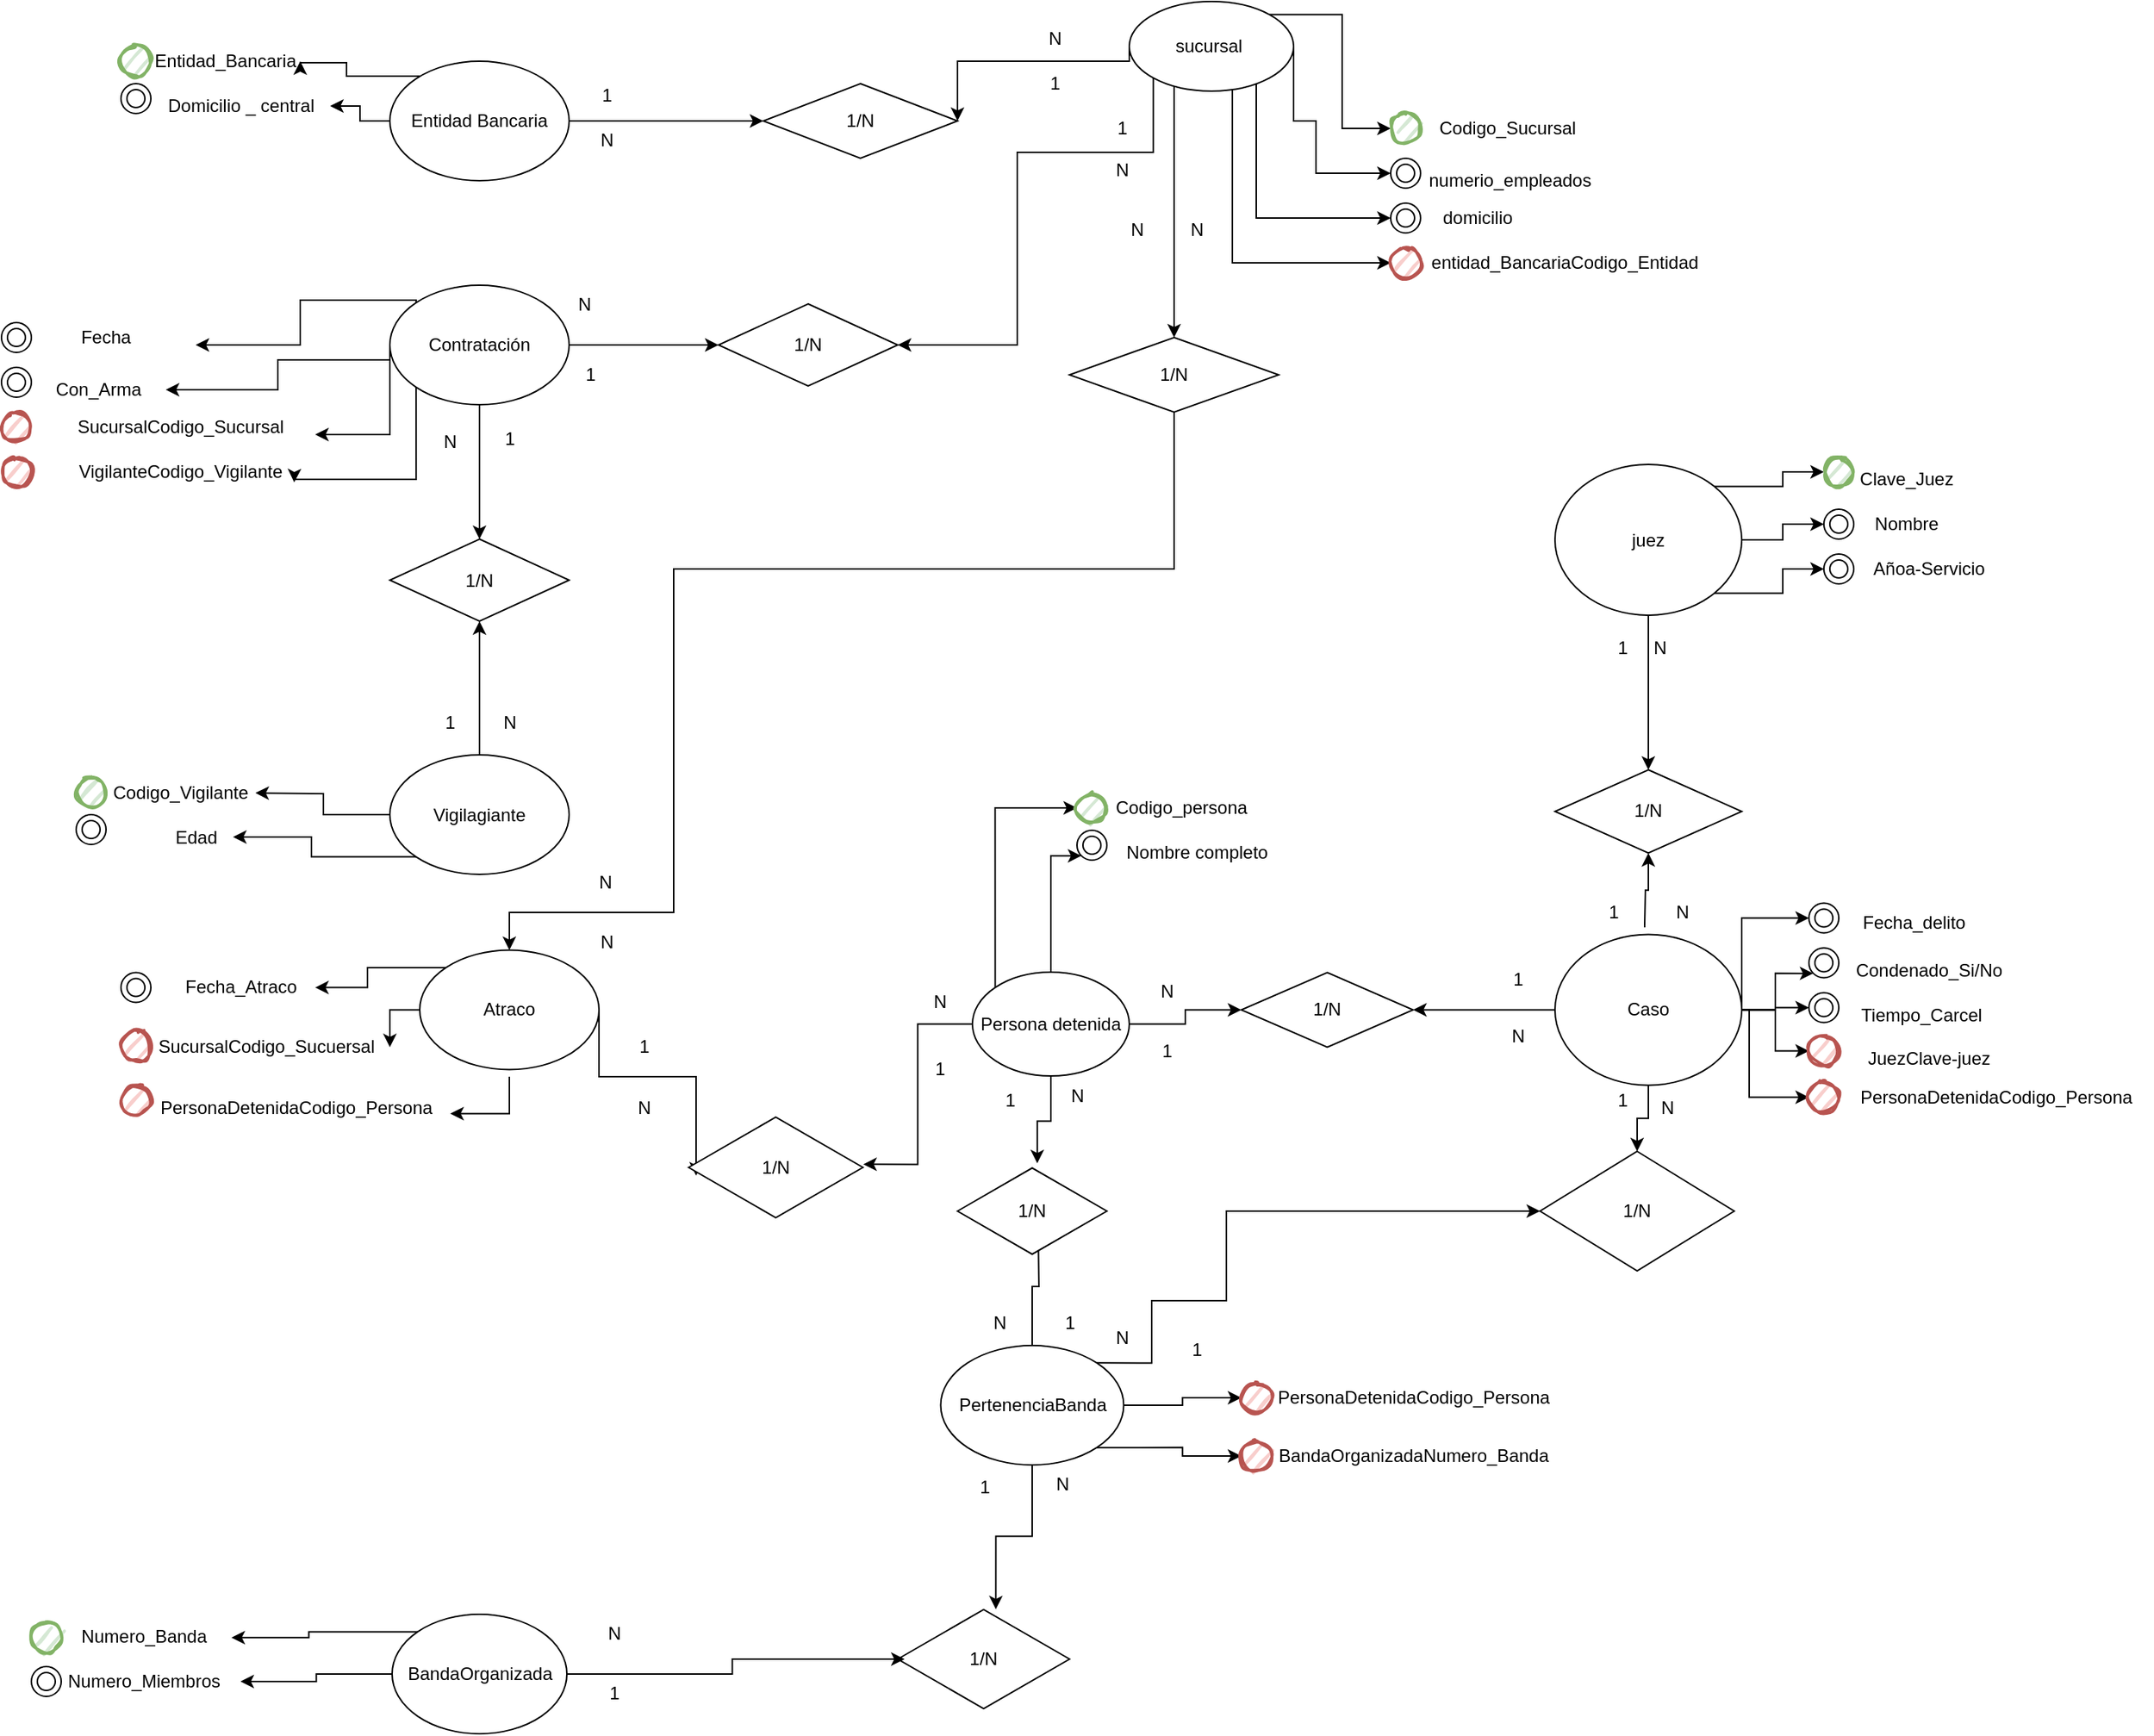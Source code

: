 <mxfile version="24.7.7">
  <diagram name="Página-1" id="BGmpvaptrccDV1M2X3Ah">
    <mxGraphModel dx="2003" dy="626" grid="1" gridSize="10" guides="1" tooltips="1" connect="1" arrows="1" fold="1" page="1" pageScale="1" pageWidth="827" pageHeight="1169" math="0" shadow="0">
      <root>
        <mxCell id="0" />
        <mxCell id="1" parent="0" />
        <mxCell id="jj1MWOnxCpiDVjHV4AiB-37" style="edgeStyle=orthogonalEdgeStyle;rounded=0;orthogonalLoop=1;jettySize=auto;html=1;entryX=0.5;entryY=0;entryDx=0;entryDy=0;" parent="1" source="jj1MWOnxCpiDVjHV4AiB-2" target="jj1MWOnxCpiDVjHV4AiB-10" edge="1">
          <mxGeometry relative="1" as="geometry">
            <mxPoint x="410" y="220" as="targetPoint" />
            <Array as="points">
              <mxPoint x="135" y="140" />
              <mxPoint x="135" y="140" />
            </Array>
          </mxGeometry>
        </mxCell>
        <mxCell id="m9WbxkBDuGPvymWc-Egg-11" style="edgeStyle=orthogonalEdgeStyle;rounded=0;orthogonalLoop=1;jettySize=auto;html=1;entryX=1;entryY=0.5;entryDx=0;entryDy=0;exitX=0;exitY=0.5;exitDx=0;exitDy=0;" parent="1" source="jj1MWOnxCpiDVjHV4AiB-2" target="m9WbxkBDuGPvymWc-Egg-9" edge="1">
          <mxGeometry relative="1" as="geometry">
            <Array as="points">
              <mxPoint x="105" y="40" />
              <mxPoint x="-10" y="40" />
            </Array>
          </mxGeometry>
        </mxCell>
        <mxCell id="m9WbxkBDuGPvymWc-Egg-51" style="edgeStyle=orthogonalEdgeStyle;rounded=0;orthogonalLoop=1;jettySize=auto;html=1;exitX=0;exitY=1;exitDx=0;exitDy=0;entryX=1;entryY=0.5;entryDx=0;entryDy=0;" parent="1" source="jj1MWOnxCpiDVjHV4AiB-2" target="m9WbxkBDuGPvymWc-Egg-40" edge="1">
          <mxGeometry relative="1" as="geometry">
            <Array as="points">
              <mxPoint x="30" y="101" />
              <mxPoint x="30" y="230" />
            </Array>
          </mxGeometry>
        </mxCell>
        <mxCell id="m9WbxkBDuGPvymWc-Egg-74" style="edgeStyle=orthogonalEdgeStyle;rounded=0;orthogonalLoop=1;jettySize=auto;html=1;exitX=1;exitY=0.5;exitDx=0;exitDy=0;entryX=0;entryY=0.5;entryDx=0;entryDy=0;" parent="1" source="jj1MWOnxCpiDVjHV4AiB-2" target="m9WbxkBDuGPvymWc-Egg-16" edge="1">
          <mxGeometry relative="1" as="geometry">
            <Array as="points">
              <mxPoint x="230" y="80" />
              <mxPoint x="230" y="115" />
            </Array>
          </mxGeometry>
        </mxCell>
        <mxCell id="m9WbxkBDuGPvymWc-Egg-77" style="edgeStyle=orthogonalEdgeStyle;rounded=0;orthogonalLoop=1;jettySize=auto;html=1;exitX=1;exitY=0;exitDx=0;exitDy=0;entryX=0;entryY=0.5;entryDx=0;entryDy=0;" parent="1" source="jj1MWOnxCpiDVjHV4AiB-2" target="m9WbxkBDuGPvymWc-Egg-14" edge="1">
          <mxGeometry relative="1" as="geometry" />
        </mxCell>
        <mxCell id="m9WbxkBDuGPvymWc-Egg-78" style="edgeStyle=orthogonalEdgeStyle;rounded=0;orthogonalLoop=1;jettySize=auto;html=1;exitX=1;exitY=1;exitDx=0;exitDy=0;entryX=0;entryY=0.5;entryDx=0;entryDy=0;" parent="1" source="jj1MWOnxCpiDVjHV4AiB-2" target="m9WbxkBDuGPvymWc-Egg-21" edge="1">
          <mxGeometry relative="1" as="geometry">
            <mxPoint x="270" y="145" as="targetPoint" />
            <Array as="points">
              <mxPoint x="174" y="175" />
            </Array>
          </mxGeometry>
        </mxCell>
        <mxCell id="m9WbxkBDuGPvymWc-Egg-80" style="edgeStyle=orthogonalEdgeStyle;rounded=0;orthogonalLoop=1;jettySize=auto;html=1;exitX=1;exitY=0.5;exitDx=0;exitDy=0;entryX=0;entryY=0.5;entryDx=0;entryDy=0;" parent="1" source="jj1MWOnxCpiDVjHV4AiB-2" target="m9WbxkBDuGPvymWc-Egg-17" edge="1">
          <mxGeometry relative="1" as="geometry">
            <Array as="points">
              <mxPoint x="190" y="145" />
            </Array>
          </mxGeometry>
        </mxCell>
        <mxCell id="jj1MWOnxCpiDVjHV4AiB-2" value="sucursal&amp;nbsp;" style="ellipse;whiteSpace=wrap;html=1;" parent="1" vertex="1">
          <mxGeometry x="105" width="110" height="60" as="geometry" />
        </mxCell>
        <mxCell id="JGVSWITVULdOfcVE93Ly-97" style="edgeStyle=orthogonalEdgeStyle;rounded=0;orthogonalLoop=1;jettySize=auto;html=1;exitX=1;exitY=0.5;exitDx=0;exitDy=0;entryX=0.043;entryY=0.579;entryDx=0;entryDy=0;entryPerimeter=0;" edge="1" parent="1" source="jj1MWOnxCpiDVjHV4AiB-4" target="JGVSWITVULdOfcVE93Ly-99">
          <mxGeometry relative="1" as="geometry">
            <mxPoint x="-160" y="675.909" as="targetPoint" />
            <Array as="points">
              <mxPoint x="-250" y="720" />
              <mxPoint x="-185" y="720" />
            </Array>
          </mxGeometry>
        </mxCell>
        <mxCell id="JGVSWITVULdOfcVE93Ly-138" style="edgeStyle=orthogonalEdgeStyle;rounded=0;orthogonalLoop=1;jettySize=auto;html=1;exitX=0;exitY=0;exitDx=0;exitDy=0;" edge="1" parent="1" source="jj1MWOnxCpiDVjHV4AiB-4" target="JGVSWITVULdOfcVE93Ly-135">
          <mxGeometry relative="1" as="geometry" />
        </mxCell>
        <mxCell id="JGVSWITVULdOfcVE93Ly-139" style="edgeStyle=orthogonalEdgeStyle;rounded=0;orthogonalLoop=1;jettySize=auto;html=1;exitX=0;exitY=0.5;exitDx=0;exitDy=0;" edge="1" parent="1" source="jj1MWOnxCpiDVjHV4AiB-4" target="JGVSWITVULdOfcVE93Ly-136">
          <mxGeometry relative="1" as="geometry" />
        </mxCell>
        <mxCell id="jj1MWOnxCpiDVjHV4AiB-4" value="Atraco" style="ellipse;whiteSpace=wrap;html=1;" parent="1" vertex="1">
          <mxGeometry x="-370" y="635.25" width="120" height="80" as="geometry" />
        </mxCell>
        <mxCell id="jj1MWOnxCpiDVjHV4AiB-10" value="1/N" style="rhombus;whiteSpace=wrap;html=1;" parent="1" vertex="1">
          <mxGeometry x="65" y="225" width="140" height="50" as="geometry" />
        </mxCell>
        <mxCell id="jj1MWOnxCpiDVjHV4AiB-38" style="edgeStyle=orthogonalEdgeStyle;rounded=0;orthogonalLoop=1;jettySize=auto;html=1;entryX=0.5;entryY=0;entryDx=0;entryDy=0;" parent="1" source="jj1MWOnxCpiDVjHV4AiB-10" target="jj1MWOnxCpiDVjHV4AiB-4" edge="1">
          <mxGeometry relative="1" as="geometry">
            <Array as="points">
              <mxPoint x="135" y="380" />
              <mxPoint x="-200" y="380" />
              <mxPoint x="-200" y="610" />
              <mxPoint x="-310" y="610" />
            </Array>
          </mxGeometry>
        </mxCell>
        <mxCell id="m9WbxkBDuGPvymWc-Egg-8" style="edgeStyle=orthogonalEdgeStyle;rounded=0;orthogonalLoop=1;jettySize=auto;html=1;" parent="1" source="m9WbxkBDuGPvymWc-Egg-6" edge="1">
          <mxGeometry relative="1" as="geometry">
            <mxPoint x="-450" y="40" as="targetPoint" />
            <Array as="points">
              <mxPoint x="-419" y="50" />
              <mxPoint x="-419" y="41" />
            </Array>
          </mxGeometry>
        </mxCell>
        <mxCell id="m9WbxkBDuGPvymWc-Egg-10" style="edgeStyle=orthogonalEdgeStyle;rounded=0;orthogonalLoop=1;jettySize=auto;html=1;entryX=0;entryY=0.5;entryDx=0;entryDy=0;" parent="1" source="m9WbxkBDuGPvymWc-Egg-6" target="m9WbxkBDuGPvymWc-Egg-9" edge="1">
          <mxGeometry relative="1" as="geometry" />
        </mxCell>
        <mxCell id="m9WbxkBDuGPvymWc-Egg-73" style="edgeStyle=orthogonalEdgeStyle;rounded=0;orthogonalLoop=1;jettySize=auto;html=1;exitX=0;exitY=0.5;exitDx=0;exitDy=0;" parent="1" source="m9WbxkBDuGPvymWc-Egg-6" target="m9WbxkBDuGPvymWc-Egg-4" edge="1">
          <mxGeometry relative="1" as="geometry">
            <Array as="points">
              <mxPoint x="-410" y="80" />
              <mxPoint x="-410" y="70" />
            </Array>
          </mxGeometry>
        </mxCell>
        <mxCell id="m9WbxkBDuGPvymWc-Egg-6" value="Entidad Bancaria" style="ellipse;whiteSpace=wrap;html=1;" parent="1" vertex="1">
          <mxGeometry x="-390" y="40" width="120" height="80" as="geometry" />
        </mxCell>
        <mxCell id="m9WbxkBDuGPvymWc-Egg-9" value="1/N" style="rhombus;whiteSpace=wrap;html=1;" parent="1" vertex="1">
          <mxGeometry x="-140" y="55" width="130" height="50" as="geometry" />
        </mxCell>
        <mxCell id="m9WbxkBDuGPvymWc-Egg-22" value="" style="group" parent="1" vertex="1" connectable="0">
          <mxGeometry x="280" y="70" width="210" height="115" as="geometry" />
        </mxCell>
        <mxCell id="m9WbxkBDuGPvymWc-Egg-14" value="" style="ellipse;whiteSpace=wrap;html=1;strokeWidth=2;fillWeight=2;hachureGap=8;fillColor=#d5e8d4;fillStyle=dots;sketch=1;strokeColor=#82b366;" parent="m9WbxkBDuGPvymWc-Egg-22" vertex="1">
          <mxGeometry y="5" width="20" height="20" as="geometry" />
        </mxCell>
        <mxCell id="m9WbxkBDuGPvymWc-Egg-15" value="&lt;div&gt;numerio_empleados&lt;/div&gt;" style="text;html=1;align=center;verticalAlign=middle;whiteSpace=wrap;rounded=0;" parent="m9WbxkBDuGPvymWc-Egg-22" vertex="1">
          <mxGeometry x="20" y="35" width="120" height="30" as="geometry" />
        </mxCell>
        <mxCell id="m9WbxkBDuGPvymWc-Egg-16" value="" style="ellipse;shape=doubleEllipse;whiteSpace=wrap;html=1;aspect=fixed;" parent="m9WbxkBDuGPvymWc-Egg-22" vertex="1">
          <mxGeometry y="35" width="20" height="20" as="geometry" />
        </mxCell>
        <mxCell id="m9WbxkBDuGPvymWc-Egg-17" value="" style="ellipse;shape=doubleEllipse;whiteSpace=wrap;html=1;aspect=fixed;" parent="m9WbxkBDuGPvymWc-Egg-22" vertex="1">
          <mxGeometry y="65" width="20" height="20" as="geometry" />
        </mxCell>
        <mxCell id="m9WbxkBDuGPvymWc-Egg-18" value="Codigo_Sucursal&amp;nbsp;" style="text;html=1;align=center;verticalAlign=middle;whiteSpace=wrap;rounded=0;" parent="m9WbxkBDuGPvymWc-Egg-22" vertex="1">
          <mxGeometry x="50" width="60" height="30" as="geometry" />
        </mxCell>
        <mxCell id="m9WbxkBDuGPvymWc-Egg-19" value="entidad_BancariaCodigo_Entidad&amp;nbsp;&amp;nbsp;" style="text;html=1;align=center;verticalAlign=middle;whiteSpace=wrap;rounded=0;" parent="m9WbxkBDuGPvymWc-Egg-22" vertex="1">
          <mxGeometry x="30" y="95" width="180" height="20" as="geometry" />
        </mxCell>
        <mxCell id="m9WbxkBDuGPvymWc-Egg-20" value="domicilio&amp;nbsp;" style="text;html=1;align=center;verticalAlign=middle;whiteSpace=wrap;rounded=0;" parent="m9WbxkBDuGPvymWc-Egg-22" vertex="1">
          <mxGeometry x="30" y="60" width="60" height="30" as="geometry" />
        </mxCell>
        <mxCell id="m9WbxkBDuGPvymWc-Egg-21" value="" style="ellipse;whiteSpace=wrap;html=1;strokeWidth=2;fillWeight=2;hachureGap=8;fillColor=#f8cecc;fillStyle=dots;sketch=1;strokeColor=#b85450;" parent="m9WbxkBDuGPvymWc-Egg-22" vertex="1">
          <mxGeometry y="95" width="20" height="20" as="geometry" />
        </mxCell>
        <mxCell id="m9WbxkBDuGPvymWc-Egg-52" style="edgeStyle=orthogonalEdgeStyle;rounded=0;orthogonalLoop=1;jettySize=auto;html=1;exitX=1;exitY=0.5;exitDx=0;exitDy=0;entryX=0;entryY=0.5;entryDx=0;entryDy=0;" parent="1" source="m9WbxkBDuGPvymWc-Egg-27" target="m9WbxkBDuGPvymWc-Egg-40" edge="1">
          <mxGeometry relative="1" as="geometry" />
        </mxCell>
        <mxCell id="m9WbxkBDuGPvymWc-Egg-53" style="edgeStyle=orthogonalEdgeStyle;rounded=0;orthogonalLoop=1;jettySize=auto;html=1;exitX=0;exitY=0;exitDx=0;exitDy=0;" parent="1" source="m9WbxkBDuGPvymWc-Egg-27" edge="1">
          <mxGeometry relative="1" as="geometry">
            <mxPoint x="-520" y="230" as="targetPoint" />
            <Array as="points">
              <mxPoint x="-372" y="200" />
              <mxPoint x="-450" y="200" />
              <mxPoint x="-450" y="230" />
            </Array>
          </mxGeometry>
        </mxCell>
        <mxCell id="m9WbxkBDuGPvymWc-Egg-54" style="edgeStyle=orthogonalEdgeStyle;rounded=0;orthogonalLoop=1;jettySize=auto;html=1;exitX=0.5;exitY=1;exitDx=0;exitDy=0;" parent="1" source="m9WbxkBDuGPvymWc-Egg-27" edge="1">
          <mxGeometry relative="1" as="geometry">
            <mxPoint x="-330" y="360" as="targetPoint" />
          </mxGeometry>
        </mxCell>
        <mxCell id="m9WbxkBDuGPvymWc-Egg-82" style="edgeStyle=orthogonalEdgeStyle;rounded=0;orthogonalLoop=1;jettySize=auto;html=1;exitX=0;exitY=0.5;exitDx=0;exitDy=0;" parent="1" source="m9WbxkBDuGPvymWc-Egg-27" target="m9WbxkBDuGPvymWc-Egg-31" edge="1">
          <mxGeometry relative="1" as="geometry">
            <Array as="points">
              <mxPoint x="-390" y="240" />
              <mxPoint x="-465" y="240" />
              <mxPoint x="-465" y="260" />
            </Array>
          </mxGeometry>
        </mxCell>
        <mxCell id="m9WbxkBDuGPvymWc-Egg-83" style="edgeStyle=orthogonalEdgeStyle;rounded=0;orthogonalLoop=1;jettySize=auto;html=1;exitX=0;exitY=0.5;exitDx=0;exitDy=0;entryX=1;entryY=0.75;entryDx=0;entryDy=0;" parent="1" source="m9WbxkBDuGPvymWc-Egg-27" target="m9WbxkBDuGPvymWc-Egg-50" edge="1">
          <mxGeometry relative="1" as="geometry">
            <Array as="points">
              <mxPoint x="-390" y="290" />
            </Array>
          </mxGeometry>
        </mxCell>
        <mxCell id="m9WbxkBDuGPvymWc-Egg-27" value="Contratación" style="ellipse;whiteSpace=wrap;html=1;" parent="1" vertex="1">
          <mxGeometry x="-390" y="190" width="120" height="80" as="geometry" />
        </mxCell>
        <mxCell id="m9WbxkBDuGPvymWc-Egg-40" value="1/N" style="rhombus;whiteSpace=wrap;html=1;rotation=0;" parent="1" vertex="1">
          <mxGeometry x="-170" y="202.5" width="120" height="55" as="geometry" />
        </mxCell>
        <mxCell id="m9WbxkBDuGPvymWc-Egg-57" style="edgeStyle=orthogonalEdgeStyle;rounded=0;orthogonalLoop=1;jettySize=auto;html=1;exitX=0.5;exitY=0;exitDx=0;exitDy=0;entryX=0.5;entryY=1;entryDx=0;entryDy=0;" parent="1" source="m9WbxkBDuGPvymWc-Egg-55" target="m9WbxkBDuGPvymWc-Egg-56" edge="1">
          <mxGeometry relative="1" as="geometry" />
        </mxCell>
        <mxCell id="m9WbxkBDuGPvymWc-Egg-72" style="edgeStyle=orthogonalEdgeStyle;rounded=0;orthogonalLoop=1;jettySize=auto;html=1;exitX=0;exitY=0.5;exitDx=0;exitDy=0;" parent="1" source="m9WbxkBDuGPvymWc-Egg-55" edge="1">
          <mxGeometry relative="1" as="geometry">
            <mxPoint x="-480" y="530" as="targetPoint" />
          </mxGeometry>
        </mxCell>
        <mxCell id="m9WbxkBDuGPvymWc-Egg-86" style="edgeStyle=orthogonalEdgeStyle;rounded=0;orthogonalLoop=1;jettySize=auto;html=1;exitX=0;exitY=1;exitDx=0;exitDy=0;" parent="1" source="m9WbxkBDuGPvymWc-Egg-55" target="m9WbxkBDuGPvymWc-Egg-71" edge="1">
          <mxGeometry relative="1" as="geometry" />
        </mxCell>
        <mxCell id="m9WbxkBDuGPvymWc-Egg-55" value="Vigilagiante" style="ellipse;whiteSpace=wrap;html=1;" parent="1" vertex="1">
          <mxGeometry x="-390" y="504.5" width="120" height="80" as="geometry" />
        </mxCell>
        <mxCell id="m9WbxkBDuGPvymWc-Egg-56" value="1/N" style="rhombus;whiteSpace=wrap;html=1;rotation=0;" parent="1" vertex="1">
          <mxGeometry x="-390" y="360" width="120" height="55" as="geometry" />
        </mxCell>
        <mxCell id="m9WbxkBDuGPvymWc-Egg-66" value="" style="group" parent="1" vertex="1" connectable="0">
          <mxGeometry x="-570" y="25" width="140" height="60" as="geometry" />
        </mxCell>
        <mxCell id="jj1MWOnxCpiDVjHV4AiB-41" value="" style="ellipse;whiteSpace=wrap;html=1;strokeWidth=2;fillWeight=2;hachureGap=8;fillColor=#d5e8d4;fillStyle=dots;sketch=1;strokeColor=#82b366;" parent="m9WbxkBDuGPvymWc-Egg-66" vertex="1">
          <mxGeometry y="5" width="20" height="20" as="geometry" />
        </mxCell>
        <mxCell id="m9WbxkBDuGPvymWc-Egg-2" value="Entidad_Bancaria" style="text;html=1;align=center;verticalAlign=middle;whiteSpace=wrap;rounded=0;" parent="m9WbxkBDuGPvymWc-Egg-66" vertex="1">
          <mxGeometry x="40" width="60" height="30" as="geometry" />
        </mxCell>
        <mxCell id="m9WbxkBDuGPvymWc-Egg-3" value="" style="ellipse;shape=doubleEllipse;whiteSpace=wrap;html=1;aspect=fixed;" parent="m9WbxkBDuGPvymWc-Egg-66" vertex="1">
          <mxGeometry y="30" width="20" height="20" as="geometry" />
        </mxCell>
        <mxCell id="m9WbxkBDuGPvymWc-Egg-4" value="Domicilio _ central" style="text;html=1;align=center;verticalAlign=middle;resizable=0;points=[];autosize=1;strokeColor=none;fillColor=none;" parent="m9WbxkBDuGPvymWc-Egg-66" vertex="1">
          <mxGeometry x="20" y="30" width="120" height="30" as="geometry" />
        </mxCell>
        <mxCell id="m9WbxkBDuGPvymWc-Egg-67" value="" style="group" parent="1" vertex="1" connectable="0">
          <mxGeometry x="-600" y="514.5" width="140" height="60" as="geometry" />
        </mxCell>
        <mxCell id="m9WbxkBDuGPvymWc-Egg-68" value="" style="ellipse;whiteSpace=wrap;html=1;strokeWidth=2;fillWeight=2;hachureGap=8;fillColor=#d5e8d4;fillStyle=dots;sketch=1;strokeColor=#82b366;" parent="m9WbxkBDuGPvymWc-Egg-67" vertex="1">
          <mxGeometry y="5" width="20" height="20" as="geometry" />
        </mxCell>
        <mxCell id="m9WbxkBDuGPvymWc-Egg-69" value="Codigo_Vigilante" style="text;html=1;align=center;verticalAlign=middle;whiteSpace=wrap;rounded=0;" parent="m9WbxkBDuGPvymWc-Egg-67" vertex="1">
          <mxGeometry x="40" width="60" height="30" as="geometry" />
        </mxCell>
        <mxCell id="m9WbxkBDuGPvymWc-Egg-70" value="" style="ellipse;shape=doubleEllipse;whiteSpace=wrap;html=1;aspect=fixed;" parent="m9WbxkBDuGPvymWc-Egg-67" vertex="1">
          <mxGeometry y="30" width="20" height="20" as="geometry" />
        </mxCell>
        <mxCell id="m9WbxkBDuGPvymWc-Egg-71" value="Edad" style="text;html=1;align=center;verticalAlign=middle;resizable=0;points=[];autosize=1;strokeColor=none;fillColor=none;" parent="m9WbxkBDuGPvymWc-Egg-67" vertex="1">
          <mxGeometry x="55" y="30" width="50" height="30" as="geometry" />
        </mxCell>
        <mxCell id="m9WbxkBDuGPvymWc-Egg-85" style="edgeStyle=orthogonalEdgeStyle;rounded=0;orthogonalLoop=1;jettySize=auto;html=1;exitX=0;exitY=1;exitDx=0;exitDy=0;entryX=0.922;entryY=0.85;entryDx=0;entryDy=0;entryPerimeter=0;" parent="1" source="m9WbxkBDuGPvymWc-Egg-27" target="m9WbxkBDuGPvymWc-Egg-35" edge="1">
          <mxGeometry relative="1" as="geometry">
            <Array as="points">
              <mxPoint x="-372" y="320" />
              <mxPoint x="-454" y="320" />
            </Array>
          </mxGeometry>
        </mxCell>
        <mxCell id="m9WbxkBDuGPvymWc-Egg-87" value="1/N" style="rhombus;whiteSpace=wrap;html=1;" parent="1" vertex="1">
          <mxGeometry x="180" y="650.25" width="115" height="50" as="geometry" />
        </mxCell>
        <mxCell id="JGVSWITVULdOfcVE93Ly-6" style="edgeStyle=orthogonalEdgeStyle;rounded=0;orthogonalLoop=1;jettySize=auto;html=1;exitX=0;exitY=0;exitDx=0;exitDy=0;entryX=0;entryY=0.5;entryDx=0;entryDy=0;" edge="1" parent="1" source="m9WbxkBDuGPvymWc-Egg-89" target="JGVSWITVULdOfcVE93Ly-2">
          <mxGeometry relative="1" as="geometry">
            <mxPoint x="20" y="780" as="targetPoint" />
          </mxGeometry>
        </mxCell>
        <mxCell id="JGVSWITVULdOfcVE93Ly-98" style="edgeStyle=orthogonalEdgeStyle;rounded=0;orthogonalLoop=1;jettySize=auto;html=1;exitX=0;exitY=0.5;exitDx=0;exitDy=0;entryX=1.002;entryY=0.47;entryDx=0;entryDy=0;entryPerimeter=0;" edge="1" parent="1" source="m9WbxkBDuGPvymWc-Egg-89" target="JGVSWITVULdOfcVE93Ly-99">
          <mxGeometry relative="1" as="geometry">
            <mxPoint x="-80.0" y="685" as="targetPoint" />
          </mxGeometry>
        </mxCell>
        <mxCell id="JGVSWITVULdOfcVE93Ly-100" style="edgeStyle=orthogonalEdgeStyle;rounded=0;orthogonalLoop=1;jettySize=auto;html=1;exitX=0.5;exitY=0;exitDx=0;exitDy=0;entryX=0;entryY=1;entryDx=0;entryDy=0;" edge="1" parent="1" source="m9WbxkBDuGPvymWc-Egg-89" target="JGVSWITVULdOfcVE93Ly-4">
          <mxGeometry relative="1" as="geometry">
            <Array as="points">
              <mxPoint x="53" y="572" />
            </Array>
          </mxGeometry>
        </mxCell>
        <mxCell id="JGVSWITVULdOfcVE93Ly-102" style="edgeStyle=orthogonalEdgeStyle;rounded=0;orthogonalLoop=1;jettySize=auto;html=1;exitX=1;exitY=0.5;exitDx=0;exitDy=0;entryX=0;entryY=0.5;entryDx=0;entryDy=0;" edge="1" parent="1" source="m9WbxkBDuGPvymWc-Egg-89" target="m9WbxkBDuGPvymWc-Egg-87">
          <mxGeometry relative="1" as="geometry" />
        </mxCell>
        <mxCell id="m9WbxkBDuGPvymWc-Egg-89" value="Persona detenida" style="ellipse;whiteSpace=wrap;html=1;" parent="1" vertex="1">
          <mxGeometry y="650" width="105" height="69.5" as="geometry" />
        </mxCell>
        <mxCell id="JGVSWITVULdOfcVE93Ly-1" value="" style="group" vertex="1" connectable="0" parent="1">
          <mxGeometry x="70" y="525" width="140" height="60" as="geometry" />
        </mxCell>
        <mxCell id="JGVSWITVULdOfcVE93Ly-2" value="" style="ellipse;whiteSpace=wrap;html=1;strokeWidth=2;fillWeight=2;hachureGap=8;fillColor=#d5e8d4;fillStyle=dots;sketch=1;strokeColor=#82b366;" vertex="1" parent="JGVSWITVULdOfcVE93Ly-1">
          <mxGeometry y="5" width="20" height="20" as="geometry" />
        </mxCell>
        <mxCell id="JGVSWITVULdOfcVE93Ly-3" value="Codigo_persona" style="text;html=1;align=center;verticalAlign=middle;whiteSpace=wrap;rounded=0;" vertex="1" parent="JGVSWITVULdOfcVE93Ly-1">
          <mxGeometry x="40" width="60" height="30" as="geometry" />
        </mxCell>
        <mxCell id="JGVSWITVULdOfcVE93Ly-4" value="" style="ellipse;shape=doubleEllipse;whiteSpace=wrap;html=1;aspect=fixed;" vertex="1" parent="JGVSWITVULdOfcVE93Ly-1">
          <mxGeometry y="30" width="20" height="20" as="geometry" />
        </mxCell>
        <mxCell id="JGVSWITVULdOfcVE93Ly-5" value="Nombre completo" style="text;html=1;align=center;verticalAlign=middle;resizable=0;points=[];autosize=1;strokeColor=none;fillColor=none;" vertex="1" parent="JGVSWITVULdOfcVE93Ly-1">
          <mxGeometry x="20" y="30" width="120" height="30" as="geometry" />
        </mxCell>
        <mxCell id="JGVSWITVULdOfcVE93Ly-8" value="1/N" style="rhombus;whiteSpace=wrap;html=1;" vertex="1" parent="1">
          <mxGeometry x="390" y="514.5" width="125" height="55.75" as="geometry" />
        </mxCell>
        <mxCell id="JGVSWITVULdOfcVE93Ly-103" style="edgeStyle=orthogonalEdgeStyle;rounded=0;orthogonalLoop=1;jettySize=auto;html=1;exitX=0;exitY=0.5;exitDx=0;exitDy=0;entryX=1;entryY=0.5;entryDx=0;entryDy=0;" edge="1" parent="1" source="JGVSWITVULdOfcVE93Ly-10" target="m9WbxkBDuGPvymWc-Egg-87">
          <mxGeometry relative="1" as="geometry" />
        </mxCell>
        <mxCell id="JGVSWITVULdOfcVE93Ly-104" style="edgeStyle=orthogonalEdgeStyle;rounded=0;orthogonalLoop=1;jettySize=auto;html=1;exitX=1;exitY=0.5;exitDx=0;exitDy=0;entryX=0;entryY=0.5;entryDx=0;entryDy=0;" edge="1" parent="1" source="JGVSWITVULdOfcVE93Ly-10" target="JGVSWITVULdOfcVE93Ly-25">
          <mxGeometry relative="1" as="geometry">
            <Array as="points">
              <mxPoint x="515" y="614" />
            </Array>
          </mxGeometry>
        </mxCell>
        <mxCell id="JGVSWITVULdOfcVE93Ly-105" style="edgeStyle=orthogonalEdgeStyle;rounded=0;orthogonalLoop=1;jettySize=auto;html=1;exitX=1;exitY=0.5;exitDx=0;exitDy=0;entryX=0;entryY=1;entryDx=0;entryDy=0;" edge="1" parent="1" source="JGVSWITVULdOfcVE93Ly-10" target="JGVSWITVULdOfcVE93Ly-28">
          <mxGeometry relative="1" as="geometry" />
        </mxCell>
        <mxCell id="JGVSWITVULdOfcVE93Ly-106" style="edgeStyle=orthogonalEdgeStyle;rounded=0;orthogonalLoop=1;jettySize=auto;html=1;exitX=1;exitY=0.5;exitDx=0;exitDy=0;entryX=0;entryY=0.5;entryDx=0;entryDy=0;" edge="1" parent="1" source="JGVSWITVULdOfcVE93Ly-10" target="JGVSWITVULdOfcVE93Ly-30">
          <mxGeometry relative="1" as="geometry" />
        </mxCell>
        <mxCell id="JGVSWITVULdOfcVE93Ly-107" style="edgeStyle=orthogonalEdgeStyle;rounded=0;orthogonalLoop=1;jettySize=auto;html=1;exitX=1;exitY=0.5;exitDx=0;exitDy=0;entryX=0;entryY=0.5;entryDx=0;entryDy=0;" edge="1" parent="1" source="JGVSWITVULdOfcVE93Ly-10" target="JGVSWITVULdOfcVE93Ly-31">
          <mxGeometry relative="1" as="geometry" />
        </mxCell>
        <mxCell id="JGVSWITVULdOfcVE93Ly-108" style="edgeStyle=orthogonalEdgeStyle;rounded=0;orthogonalLoop=1;jettySize=auto;html=1;exitX=1;exitY=0.5;exitDx=0;exitDy=0;entryX=0;entryY=0.5;entryDx=0;entryDy=0;" edge="1" parent="1" source="JGVSWITVULdOfcVE93Ly-10" target="JGVSWITVULdOfcVE93Ly-33">
          <mxGeometry relative="1" as="geometry">
            <Array as="points">
              <mxPoint x="520" y="675" />
              <mxPoint x="520" y="734" />
            </Array>
          </mxGeometry>
        </mxCell>
        <mxCell id="JGVSWITVULdOfcVE93Ly-109" style="edgeStyle=orthogonalEdgeStyle;rounded=0;orthogonalLoop=1;jettySize=auto;html=1;entryX=0.5;entryY=1;entryDx=0;entryDy=0;" edge="1" parent="1" target="JGVSWITVULdOfcVE93Ly-8">
          <mxGeometry relative="1" as="geometry">
            <mxPoint x="450" y="620" as="sourcePoint" />
          </mxGeometry>
        </mxCell>
        <mxCell id="JGVSWITVULdOfcVE93Ly-114" style="edgeStyle=orthogonalEdgeStyle;rounded=0;orthogonalLoop=1;jettySize=auto;html=1;exitX=0.5;exitY=1;exitDx=0;exitDy=0;entryX=0.5;entryY=0;entryDx=0;entryDy=0;" edge="1" parent="1" source="JGVSWITVULdOfcVE93Ly-10" target="JGVSWITVULdOfcVE93Ly-45">
          <mxGeometry relative="1" as="geometry" />
        </mxCell>
        <mxCell id="JGVSWITVULdOfcVE93Ly-10" value="Caso" style="ellipse;whiteSpace=wrap;html=1;" vertex="1" parent="1">
          <mxGeometry x="390" y="624.75" width="125" height="101" as="geometry" />
        </mxCell>
        <mxCell id="m9WbxkBDuGPvymWc-Egg-31" value="Con_Arma" style="text;html=1;align=center;verticalAlign=middle;whiteSpace=wrap;rounded=0;container=0;" parent="1" vertex="1">
          <mxGeometry x="-630" y="245" width="90" height="30" as="geometry" />
        </mxCell>
        <mxCell id="m9WbxkBDuGPvymWc-Egg-32" value="" style="ellipse;shape=doubleEllipse;whiteSpace=wrap;html=1;aspect=fixed;container=0;" parent="1" vertex="1">
          <mxGeometry x="-650" y="245" width="20" height="20" as="geometry" />
        </mxCell>
        <mxCell id="m9WbxkBDuGPvymWc-Egg-34" value="Fecha" style="text;html=1;align=center;verticalAlign=middle;whiteSpace=wrap;rounded=0;container=0;" parent="1" vertex="1">
          <mxGeometry x="-610" y="210" width="60" height="30" as="geometry" />
        </mxCell>
        <mxCell id="m9WbxkBDuGPvymWc-Egg-35" value="VigilanteCodigo_Vigilante" style="text;html=1;align=center;verticalAlign=middle;whiteSpace=wrap;rounded=0;container=0;" parent="1" vertex="1">
          <mxGeometry x="-620" y="305" width="180" height="20" as="geometry" />
        </mxCell>
        <mxCell id="m9WbxkBDuGPvymWc-Egg-37" value="" style="ellipse;whiteSpace=wrap;html=1;strokeWidth=2;fillWeight=2;hachureGap=8;fillColor=#f8cecc;fillStyle=dots;sketch=1;strokeColor=#b85450;container=0;" parent="1" vertex="1">
          <mxGeometry x="-650" y="305" width="20" height="20" as="geometry" />
        </mxCell>
        <mxCell id="m9WbxkBDuGPvymWc-Egg-49" value="" style="ellipse;whiteSpace=wrap;html=1;strokeWidth=2;fillWeight=2;hachureGap=8;fillColor=#f8cecc;fillStyle=dots;sketch=1;strokeColor=#b85450;container=0;" parent="1" vertex="1">
          <mxGeometry x="-650" y="275" width="20" height="20" as="geometry" />
        </mxCell>
        <mxCell id="m9WbxkBDuGPvymWc-Egg-50" value="SucursalCodigo_Sucursal" style="text;html=1;align=center;verticalAlign=middle;whiteSpace=wrap;rounded=0;container=0;" parent="1" vertex="1">
          <mxGeometry x="-620" y="275" width="180" height="20" as="geometry" />
        </mxCell>
        <mxCell id="JGVSWITVULdOfcVE93Ly-45" value="1/N" style="rhombus;whiteSpace=wrap;html=1;" vertex="1" parent="1">
          <mxGeometry x="380" y="770" width="130" height="80" as="geometry" />
        </mxCell>
        <mxCell id="JGVSWITVULdOfcVE93Ly-49" value="1/N" style="html=1;whiteSpace=wrap;aspect=fixed;shape=isoRectangle;" vertex="1" parent="1">
          <mxGeometry x="-50" y="1075.5" width="115" height="69" as="geometry" />
        </mxCell>
        <mxCell id="JGVSWITVULdOfcVE93Ly-65" style="edgeStyle=orthogonalEdgeStyle;rounded=0;orthogonalLoop=1;jettySize=auto;html=1;entryX=0;entryY=0.5;entryDx=0;entryDy=0;exitX=1;exitY=1;exitDx=0;exitDy=0;" edge="1" parent="1" source="JGVSWITVULdOfcVE93Ly-50" target="JGVSWITVULdOfcVE93Ly-62">
          <mxGeometry relative="1" as="geometry">
            <mxPoint x="110" y="910" as="sourcePoint" />
          </mxGeometry>
        </mxCell>
        <mxCell id="JGVSWITVULdOfcVE93Ly-66" style="edgeStyle=orthogonalEdgeStyle;rounded=0;orthogonalLoop=1;jettySize=auto;html=1;exitX=1;exitY=0.5;exitDx=0;exitDy=0;entryX=0;entryY=0.5;entryDx=0;entryDy=0;" edge="1" parent="1" source="JGVSWITVULdOfcVE93Ly-50" target="JGVSWITVULdOfcVE93Ly-61">
          <mxGeometry relative="1" as="geometry" />
        </mxCell>
        <mxCell id="JGVSWITVULdOfcVE93Ly-115" style="edgeStyle=orthogonalEdgeStyle;rounded=0;orthogonalLoop=1;jettySize=auto;html=1;exitX=1;exitY=0;exitDx=0;exitDy=0;entryX=0;entryY=0.5;entryDx=0;entryDy=0;" edge="1" parent="1" source="JGVSWITVULdOfcVE93Ly-50" target="JGVSWITVULdOfcVE93Ly-45">
          <mxGeometry relative="1" as="geometry">
            <Array as="points">
              <mxPoint x="120" y="912" />
              <mxPoint x="120" y="870" />
              <mxPoint x="170" y="870" />
              <mxPoint x="170" y="810" />
            </Array>
          </mxGeometry>
        </mxCell>
        <mxCell id="JGVSWITVULdOfcVE93Ly-118" style="edgeStyle=orthogonalEdgeStyle;rounded=0;orthogonalLoop=1;jettySize=auto;html=1;exitX=0.5;exitY=0;exitDx=0;exitDy=0;" edge="1" parent="1" source="JGVSWITVULdOfcVE93Ly-50">
          <mxGeometry relative="1" as="geometry">
            <mxPoint x="44" y="820.0" as="targetPoint" />
          </mxGeometry>
        </mxCell>
        <mxCell id="JGVSWITVULdOfcVE93Ly-50" value="PertenenciaBanda" style="ellipse;whiteSpace=wrap;html=1;" vertex="1" parent="1">
          <mxGeometry x="-21.25" y="900" width="122.5" height="80" as="geometry" />
        </mxCell>
        <mxCell id="JGVSWITVULdOfcVE93Ly-56" value="" style="group" vertex="1" connectable="0" parent="1">
          <mxGeometry x="-630" y="1080" width="140" height="60" as="geometry" />
        </mxCell>
        <mxCell id="JGVSWITVULdOfcVE93Ly-52" value="" style="ellipse;whiteSpace=wrap;html=1;strokeWidth=2;fillWeight=2;hachureGap=8;fillColor=#d5e8d4;fillStyle=dots;sketch=1;strokeColor=#82b366;" vertex="1" parent="JGVSWITVULdOfcVE93Ly-56">
          <mxGeometry y="5" width="20" height="20" as="geometry" />
        </mxCell>
        <mxCell id="JGVSWITVULdOfcVE93Ly-53" value="" style="ellipse;shape=doubleEllipse;whiteSpace=wrap;html=1;aspect=fixed;container=0;" vertex="1" parent="JGVSWITVULdOfcVE93Ly-56">
          <mxGeometry y="35" width="20" height="20" as="geometry" />
        </mxCell>
        <mxCell id="JGVSWITVULdOfcVE93Ly-54" value="Numero_Banda" style="text;html=1;align=center;verticalAlign=middle;resizable=0;points=[];autosize=1;strokeColor=none;fillColor=none;" vertex="1" parent="JGVSWITVULdOfcVE93Ly-56">
          <mxGeometry x="20" width="110" height="30" as="geometry" />
        </mxCell>
        <mxCell id="JGVSWITVULdOfcVE93Ly-55" value="Numero_Miembros" style="text;html=1;align=center;verticalAlign=middle;resizable=0;points=[];autosize=1;strokeColor=none;fillColor=none;" vertex="1" parent="JGVSWITVULdOfcVE93Ly-56">
          <mxGeometry x="10" y="30" width="130" height="30" as="geometry" />
        </mxCell>
        <mxCell id="JGVSWITVULdOfcVE93Ly-71" style="edgeStyle=orthogonalEdgeStyle;rounded=0;orthogonalLoop=1;jettySize=auto;html=1;exitX=0;exitY=0.5;exitDx=0;exitDy=0;" edge="1" parent="1" source="JGVSWITVULdOfcVE93Ly-69" target="JGVSWITVULdOfcVE93Ly-55">
          <mxGeometry relative="1" as="geometry" />
        </mxCell>
        <mxCell id="JGVSWITVULdOfcVE93Ly-69" value="BandaOrganizada" style="ellipse;whiteSpace=wrap;html=1;" vertex="1" parent="1">
          <mxGeometry x="-388.5" y="1080" width="117" height="80" as="geometry" />
        </mxCell>
        <mxCell id="JGVSWITVULdOfcVE93Ly-70" style="edgeStyle=orthogonalEdgeStyle;rounded=0;orthogonalLoop=1;jettySize=auto;html=1;exitX=0;exitY=0;exitDx=0;exitDy=0;entryX=1.036;entryY=0.519;entryDx=0;entryDy=0;entryPerimeter=0;" edge="1" parent="1" source="JGVSWITVULdOfcVE93Ly-69" target="JGVSWITVULdOfcVE93Ly-54">
          <mxGeometry relative="1" as="geometry" />
        </mxCell>
        <mxCell id="JGVSWITVULdOfcVE93Ly-84" value="" style="group" vertex="1" connectable="0" parent="1">
          <mxGeometry x="560" y="601.75" width="230" height="147" as="geometry" />
        </mxCell>
        <mxCell id="JGVSWITVULdOfcVE93Ly-25" value="" style="ellipse;shape=doubleEllipse;whiteSpace=wrap;html=1;aspect=fixed;container=0;" vertex="1" parent="JGVSWITVULdOfcVE93Ly-84">
          <mxGeometry y="2" width="20" height="20" as="geometry" />
        </mxCell>
        <mxCell id="JGVSWITVULdOfcVE93Ly-28" value="" style="ellipse;shape=doubleEllipse;whiteSpace=wrap;html=1;aspect=fixed;container=0;" vertex="1" parent="JGVSWITVULdOfcVE93Ly-84">
          <mxGeometry y="32" width="20" height="20" as="geometry" />
        </mxCell>
        <mxCell id="JGVSWITVULdOfcVE93Ly-30" value="" style="ellipse;shape=doubleEllipse;whiteSpace=wrap;html=1;aspect=fixed;container=0;" vertex="1" parent="JGVSWITVULdOfcVE93Ly-84">
          <mxGeometry y="62" width="20" height="20" as="geometry" />
        </mxCell>
        <mxCell id="JGVSWITVULdOfcVE93Ly-31" value="" style="ellipse;whiteSpace=wrap;html=1;strokeWidth=2;fillWeight=2;hachureGap=8;fillColor=#f8cecc;fillStyle=dots;sketch=1;strokeColor=#b85450;container=0;" vertex="1" parent="JGVSWITVULdOfcVE93Ly-84">
          <mxGeometry y="91" width="20" height="20" as="geometry" />
        </mxCell>
        <mxCell id="JGVSWITVULdOfcVE93Ly-33" value="" style="ellipse;whiteSpace=wrap;html=1;strokeWidth=2;fillWeight=2;hachureGap=8;fillColor=#f8cecc;fillStyle=dots;sketch=1;strokeColor=#b85450;container=0;" vertex="1" parent="JGVSWITVULdOfcVE93Ly-84">
          <mxGeometry y="122" width="20" height="20" as="geometry" />
        </mxCell>
        <mxCell id="JGVSWITVULdOfcVE93Ly-34" value="Fecha_delito" style="text;html=1;align=center;verticalAlign=middle;resizable=0;points=[];autosize=1;strokeColor=none;fillColor=none;" vertex="1" parent="JGVSWITVULdOfcVE93Ly-84">
          <mxGeometry x="25" width="90" height="30" as="geometry" />
        </mxCell>
        <mxCell id="JGVSWITVULdOfcVE93Ly-35" value="Condenado_Si/No" style="text;html=1;align=center;verticalAlign=middle;resizable=0;points=[];autosize=1;strokeColor=none;fillColor=none;" vertex="1" parent="JGVSWITVULdOfcVE93Ly-84">
          <mxGeometry x="20" y="32" width="120" height="30" as="geometry" />
        </mxCell>
        <mxCell id="JGVSWITVULdOfcVE93Ly-36" value="Tiempo_Carcel" style="text;html=1;align=center;verticalAlign=middle;resizable=0;points=[];autosize=1;strokeColor=none;fillColor=none;" vertex="1" parent="JGVSWITVULdOfcVE93Ly-84">
          <mxGeometry x="25" y="62" width="100" height="30" as="geometry" />
        </mxCell>
        <mxCell id="JGVSWITVULdOfcVE93Ly-37" value="JuezClave-juez" style="text;html=1;align=center;verticalAlign=middle;resizable=0;points=[];autosize=1;strokeColor=none;fillColor=none;" vertex="1" parent="JGVSWITVULdOfcVE93Ly-84">
          <mxGeometry x="25" y="91" width="110" height="30" as="geometry" />
        </mxCell>
        <mxCell id="JGVSWITVULdOfcVE93Ly-38" value="PersonaDetenidaCodigo_Persona" style="text;html=1;align=center;verticalAlign=middle;resizable=0;points=[];autosize=1;strokeColor=none;fillColor=none;" vertex="1" parent="JGVSWITVULdOfcVE93Ly-84">
          <mxGeometry x="20" y="117" width="210" height="30" as="geometry" />
        </mxCell>
        <mxCell id="JGVSWITVULdOfcVE93Ly-99" value="1/N" style="html=1;whiteSpace=wrap;aspect=fixed;shape=isoRectangle;" vertex="1" parent="1">
          <mxGeometry x="-190" y="745.75" width="116.67" height="70" as="geometry" />
        </mxCell>
        <mxCell id="JGVSWITVULdOfcVE93Ly-112" style="edgeStyle=orthogonalEdgeStyle;rounded=0;orthogonalLoop=1;jettySize=auto;html=1;exitX=0.5;exitY=1;exitDx=0;exitDy=0;" edge="1" parent="1" source="JGVSWITVULdOfcVE93Ly-111" target="JGVSWITVULdOfcVE93Ly-8">
          <mxGeometry relative="1" as="geometry" />
        </mxCell>
        <mxCell id="JGVSWITVULdOfcVE93Ly-127" style="edgeStyle=orthogonalEdgeStyle;rounded=0;orthogonalLoop=1;jettySize=auto;html=1;exitX=1;exitY=0;exitDx=0;exitDy=0;entryX=0;entryY=0.5;entryDx=0;entryDy=0;" edge="1" parent="1" source="JGVSWITVULdOfcVE93Ly-111" target="JGVSWITVULdOfcVE93Ly-121">
          <mxGeometry relative="1" as="geometry" />
        </mxCell>
        <mxCell id="JGVSWITVULdOfcVE93Ly-128" style="edgeStyle=orthogonalEdgeStyle;rounded=0;orthogonalLoop=1;jettySize=auto;html=1;exitX=1;exitY=0.5;exitDx=0;exitDy=0;entryX=0;entryY=0.5;entryDx=0;entryDy=0;" edge="1" parent="1" source="JGVSWITVULdOfcVE93Ly-111" target="JGVSWITVULdOfcVE93Ly-122">
          <mxGeometry relative="1" as="geometry" />
        </mxCell>
        <mxCell id="JGVSWITVULdOfcVE93Ly-129" style="edgeStyle=orthogonalEdgeStyle;rounded=0;orthogonalLoop=1;jettySize=auto;html=1;exitX=1;exitY=1;exitDx=0;exitDy=0;entryX=0;entryY=0.5;entryDx=0;entryDy=0;" edge="1" parent="1" source="JGVSWITVULdOfcVE93Ly-111" target="JGVSWITVULdOfcVE93Ly-123">
          <mxGeometry relative="1" as="geometry" />
        </mxCell>
        <mxCell id="JGVSWITVULdOfcVE93Ly-111" value="juez" style="ellipse;whiteSpace=wrap;html=1;" vertex="1" parent="1">
          <mxGeometry x="390" y="310" width="125" height="101" as="geometry" />
        </mxCell>
        <mxCell id="JGVSWITVULdOfcVE93Ly-113" value="" style="group" vertex="1" connectable="0" parent="1">
          <mxGeometry x="180" y="920" width="220" height="69" as="geometry" />
        </mxCell>
        <mxCell id="JGVSWITVULdOfcVE93Ly-61" value="" style="ellipse;whiteSpace=wrap;html=1;strokeWidth=2;fillWeight=2;hachureGap=8;fillColor=#f8cecc;fillStyle=dots;sketch=1;strokeColor=#b85450;container=0;" vertex="1" parent="JGVSWITVULdOfcVE93Ly-113">
          <mxGeometry y="5" width="20" height="20" as="geometry" />
        </mxCell>
        <mxCell id="JGVSWITVULdOfcVE93Ly-62" value="" style="ellipse;whiteSpace=wrap;html=1;strokeWidth=2;fillWeight=2;hachureGap=8;fillColor=#f8cecc;fillStyle=dots;sketch=1;strokeColor=#b85450;container=0;" vertex="1" parent="JGVSWITVULdOfcVE93Ly-113">
          <mxGeometry y="44" width="20" height="20" as="geometry" />
        </mxCell>
        <mxCell id="JGVSWITVULdOfcVE93Ly-63" value="PersonaDetenidaCodigo_Persona" style="text;html=1;align=center;verticalAlign=middle;resizable=0;points=[];autosize=1;strokeColor=none;fillColor=none;" vertex="1" parent="JGVSWITVULdOfcVE93Ly-113">
          <mxGeometry x="10" width="210" height="30" as="geometry" />
        </mxCell>
        <mxCell id="JGVSWITVULdOfcVE93Ly-64" value="BandaOrganizadaNumero_Banda" style="text;html=1;align=center;verticalAlign=middle;resizable=0;points=[];autosize=1;strokeColor=none;fillColor=none;" vertex="1" parent="JGVSWITVULdOfcVE93Ly-113">
          <mxGeometry x="15" y="39" width="200" height="30" as="geometry" />
        </mxCell>
        <mxCell id="JGVSWITVULdOfcVE93Ly-116" style="edgeStyle=orthogonalEdgeStyle;rounded=0;orthogonalLoop=1;jettySize=auto;html=1;exitX=0.5;exitY=1;exitDx=0;exitDy=0;entryX=0.571;entryY=0.017;entryDx=0;entryDy=0;entryPerimeter=0;" edge="1" parent="1" source="JGVSWITVULdOfcVE93Ly-50" target="JGVSWITVULdOfcVE93Ly-49">
          <mxGeometry relative="1" as="geometry" />
        </mxCell>
        <mxCell id="JGVSWITVULdOfcVE93Ly-117" style="edgeStyle=orthogonalEdgeStyle;rounded=0;orthogonalLoop=1;jettySize=auto;html=1;exitX=1;exitY=0.5;exitDx=0;exitDy=0;entryX=0.04;entryY=0.5;entryDx=0;entryDy=0;entryPerimeter=0;" edge="1" parent="1" source="JGVSWITVULdOfcVE93Ly-69" target="JGVSWITVULdOfcVE93Ly-49">
          <mxGeometry relative="1" as="geometry" />
        </mxCell>
        <mxCell id="JGVSWITVULdOfcVE93Ly-119" value="1/N" style="html=1;whiteSpace=wrap;aspect=fixed;shape=isoRectangle;" vertex="1" parent="1">
          <mxGeometry x="-10" y="780" width="100" height="60" as="geometry" />
        </mxCell>
        <mxCell id="JGVSWITVULdOfcVE93Ly-120" style="edgeStyle=orthogonalEdgeStyle;rounded=0;orthogonalLoop=1;jettySize=auto;html=1;exitX=0.5;exitY=1;exitDx=0;exitDy=0;entryX=0.534;entryY=-0.033;entryDx=0;entryDy=0;entryPerimeter=0;" edge="1" parent="1" source="m9WbxkBDuGPvymWc-Egg-89" target="JGVSWITVULdOfcVE93Ly-119">
          <mxGeometry relative="1" as="geometry" />
        </mxCell>
        <mxCell id="JGVSWITVULdOfcVE93Ly-121" value="" style="ellipse;whiteSpace=wrap;html=1;strokeWidth=2;fillWeight=2;hachureGap=8;fillColor=#d5e8d4;fillStyle=dots;sketch=1;strokeColor=#82b366;" vertex="1" parent="1">
          <mxGeometry x="570" y="305" width="20" height="20" as="geometry" />
        </mxCell>
        <mxCell id="JGVSWITVULdOfcVE93Ly-122" value="" style="ellipse;shape=doubleEllipse;whiteSpace=wrap;html=1;aspect=fixed;container=0;" vertex="1" parent="1">
          <mxGeometry x="570" y="340" width="20" height="20" as="geometry" />
        </mxCell>
        <mxCell id="JGVSWITVULdOfcVE93Ly-123" value="" style="ellipse;shape=doubleEllipse;whiteSpace=wrap;html=1;aspect=fixed;container=0;" vertex="1" parent="1">
          <mxGeometry x="570" y="370" width="20" height="20" as="geometry" />
        </mxCell>
        <mxCell id="JGVSWITVULdOfcVE93Ly-124" value="Clave_Juez" style="text;html=1;align=center;verticalAlign=middle;resizable=0;points=[];autosize=1;strokeColor=none;fillColor=none;" vertex="1" parent="1">
          <mxGeometry x="580" y="305" width="90" height="30" as="geometry" />
        </mxCell>
        <mxCell id="JGVSWITVULdOfcVE93Ly-125" value="Nombre" style="text;html=1;align=center;verticalAlign=middle;resizable=0;points=[];autosize=1;strokeColor=none;fillColor=none;" vertex="1" parent="1">
          <mxGeometry x="590" y="335" width="70" height="30" as="geometry" />
        </mxCell>
        <mxCell id="JGVSWITVULdOfcVE93Ly-126" value="Añoa-Servicio" style="text;html=1;align=center;verticalAlign=middle;resizable=0;points=[];autosize=1;strokeColor=none;fillColor=none;" vertex="1" parent="1">
          <mxGeometry x="590" y="365" width="100" height="30" as="geometry" />
        </mxCell>
        <mxCell id="JGVSWITVULdOfcVE93Ly-131" value="" style="ellipse;shape=doubleEllipse;whiteSpace=wrap;html=1;aspect=fixed;container=0;" vertex="1" parent="1">
          <mxGeometry x="-570" y="650.25" width="20" height="20" as="geometry" />
        </mxCell>
        <mxCell id="JGVSWITVULdOfcVE93Ly-132" value="" style="ellipse;whiteSpace=wrap;html=1;strokeWidth=2;fillWeight=2;hachureGap=8;fillColor=#f8cecc;fillStyle=dots;sketch=1;strokeColor=#b85450;container=0;" vertex="1" parent="1">
          <mxGeometry x="-570" y="689.5" width="20" height="20" as="geometry" />
        </mxCell>
        <mxCell id="JGVSWITVULdOfcVE93Ly-133" value="" style="ellipse;whiteSpace=wrap;html=1;strokeWidth=2;fillWeight=2;hachureGap=8;fillColor=#f8cecc;fillStyle=dots;sketch=1;strokeColor=#b85450;container=0;" vertex="1" parent="1">
          <mxGeometry x="-570" y="725.75" width="20" height="20" as="geometry" />
        </mxCell>
        <mxCell id="JGVSWITVULdOfcVE93Ly-135" value="Fecha_Atraco" style="text;html=1;align=center;verticalAlign=middle;resizable=0;points=[];autosize=1;strokeColor=none;fillColor=none;" vertex="1" parent="1">
          <mxGeometry x="-540" y="645.25" width="100" height="30" as="geometry" />
        </mxCell>
        <mxCell id="JGVSWITVULdOfcVE93Ly-136" value="SucursalCodigo_Sucuersal" style="text;html=1;align=center;verticalAlign=middle;resizable=0;points=[];autosize=1;strokeColor=none;fillColor=none;" vertex="1" parent="1">
          <mxGeometry x="-558.5" y="685.25" width="170" height="30" as="geometry" />
        </mxCell>
        <mxCell id="JGVSWITVULdOfcVE93Ly-140" value="PersonaDetenidaCodigo_Persona" style="text;html=1;align=center;verticalAlign=middle;resizable=0;points=[];autosize=1;strokeColor=none;fillColor=none;" vertex="1" parent="1">
          <mxGeometry x="-558.5" y="725.75" width="210" height="30" as="geometry" />
        </mxCell>
        <mxCell id="JGVSWITVULdOfcVE93Ly-141" style="edgeStyle=orthogonalEdgeStyle;rounded=0;orthogonalLoop=1;jettySize=auto;html=1;entryX=0.995;entryY=0.632;entryDx=0;entryDy=0;entryPerimeter=0;" edge="1" parent="1" target="JGVSWITVULdOfcVE93Ly-140">
          <mxGeometry relative="1" as="geometry">
            <mxPoint x="-310" y="720" as="sourcePoint" />
            <Array as="points">
              <mxPoint x="-310" y="745" />
            </Array>
          </mxGeometry>
        </mxCell>
        <mxCell id="JGVSWITVULdOfcVE93Ly-142" value="N" style="text;html=1;align=center;verticalAlign=middle;resizable=0;points=[];autosize=1;strokeColor=none;fillColor=none;" vertex="1" parent="1">
          <mxGeometry x="95" y="138" width="30" height="30" as="geometry" />
        </mxCell>
        <mxCell id="JGVSWITVULdOfcVE93Ly-143" value="N" style="text;html=1;align=center;verticalAlign=middle;resizable=0;points=[];autosize=1;strokeColor=none;fillColor=none;" vertex="1" parent="1">
          <mxGeometry x="135" y="138" width="30" height="30" as="geometry" />
        </mxCell>
        <mxCell id="JGVSWITVULdOfcVE93Ly-145" value="N" style="text;html=1;align=center;verticalAlign=middle;resizable=0;points=[];autosize=1;strokeColor=none;fillColor=none;" vertex="1" parent="1">
          <mxGeometry x="-260" y="615.25" width="30" height="30" as="geometry" />
        </mxCell>
        <mxCell id="JGVSWITVULdOfcVE93Ly-146" value="N" style="text;html=1;align=center;verticalAlign=middle;resizable=0;points=[];autosize=1;strokeColor=none;fillColor=none;" vertex="1" parent="1">
          <mxGeometry x="-261.5" y="574.5" width="30" height="30" as="geometry" />
        </mxCell>
        <mxCell id="JGVSWITVULdOfcVE93Ly-147" value="N" style="text;html=1;align=center;verticalAlign=middle;resizable=0;points=[];autosize=1;strokeColor=none;fillColor=none;" vertex="1" parent="1">
          <mxGeometry x="40" y="10" width="30" height="30" as="geometry" />
        </mxCell>
        <mxCell id="JGVSWITVULdOfcVE93Ly-148" value="1" style="text;html=1;align=center;verticalAlign=middle;resizable=0;points=[];autosize=1;strokeColor=none;fillColor=none;" vertex="1" parent="1">
          <mxGeometry x="40" y="40" width="30" height="30" as="geometry" />
        </mxCell>
        <mxCell id="JGVSWITVULdOfcVE93Ly-149" value="1" style="text;html=1;align=center;verticalAlign=middle;resizable=0;points=[];autosize=1;strokeColor=none;fillColor=none;" vertex="1" parent="1">
          <mxGeometry x="-260" y="48" width="30" height="30" as="geometry" />
        </mxCell>
        <mxCell id="JGVSWITVULdOfcVE93Ly-150" value="N" style="text;html=1;align=center;verticalAlign=middle;resizable=0;points=[];autosize=1;strokeColor=none;fillColor=none;" vertex="1" parent="1">
          <mxGeometry x="-260" y="78" width="30" height="30" as="geometry" />
        </mxCell>
        <mxCell id="JGVSWITVULdOfcVE93Ly-151" value="N" style="text;html=1;align=center;verticalAlign=middle;resizable=0;points=[];autosize=1;strokeColor=none;fillColor=none;" vertex="1" parent="1">
          <mxGeometry x="-325" y="468" width="30" height="30" as="geometry" />
        </mxCell>
        <mxCell id="JGVSWITVULdOfcVE93Ly-152" value="1" style="text;html=1;align=center;verticalAlign=middle;resizable=0;points=[];autosize=1;strokeColor=none;fillColor=none;" vertex="1" parent="1">
          <mxGeometry x="-325" y="278" width="30" height="30" as="geometry" />
        </mxCell>
        <mxCell id="JGVSWITVULdOfcVE93Ly-153" value="1" style="text;html=1;align=center;verticalAlign=middle;resizable=0;points=[];autosize=1;strokeColor=none;fillColor=none;" vertex="1" parent="1">
          <mxGeometry x="-365" y="468" width="30" height="30" as="geometry" />
        </mxCell>
        <mxCell id="JGVSWITVULdOfcVE93Ly-154" value="N" style="text;html=1;align=center;verticalAlign=middle;resizable=0;points=[];autosize=1;strokeColor=none;fillColor=none;" vertex="1" parent="1">
          <mxGeometry x="-365" y="280" width="30" height="30" as="geometry" />
        </mxCell>
        <mxCell id="JGVSWITVULdOfcVE93Ly-155" value="1" style="text;html=1;align=center;verticalAlign=middle;resizable=0;points=[];autosize=1;strokeColor=none;fillColor=none;" vertex="1" parent="1">
          <mxGeometry x="-271.5" y="235" width="30" height="30" as="geometry" />
        </mxCell>
        <mxCell id="JGVSWITVULdOfcVE93Ly-156" value="N" style="text;html=1;align=center;verticalAlign=middle;resizable=0;points=[];autosize=1;strokeColor=none;fillColor=none;" vertex="1" parent="1">
          <mxGeometry x="-275" y="188" width="30" height="30" as="geometry" />
        </mxCell>
        <mxCell id="JGVSWITVULdOfcVE93Ly-157" value="N" style="text;html=1;align=center;verticalAlign=middle;resizable=0;points=[];autosize=1;strokeColor=none;fillColor=none;" vertex="1" parent="1">
          <mxGeometry x="85" y="98" width="30" height="30" as="geometry" />
        </mxCell>
        <mxCell id="JGVSWITVULdOfcVE93Ly-158" value="1" style="text;html=1;align=center;verticalAlign=middle;resizable=0;points=[];autosize=1;strokeColor=none;fillColor=none;" vertex="1" parent="1">
          <mxGeometry x="85" y="70" width="30" height="30" as="geometry" />
        </mxCell>
        <mxCell id="JGVSWITVULdOfcVE93Ly-159" value="N" style="text;html=1;align=center;verticalAlign=middle;resizable=0;points=[];autosize=1;strokeColor=none;fillColor=none;" vertex="1" parent="1">
          <mxGeometry x="-255" y="1078" width="30" height="30" as="geometry" />
        </mxCell>
        <mxCell id="JGVSWITVULdOfcVE93Ly-160" value="N" style="text;html=1;align=center;verticalAlign=middle;resizable=0;points=[];autosize=1;strokeColor=none;fillColor=none;" vertex="1" parent="1">
          <mxGeometry x="45" y="978" width="30" height="30" as="geometry" />
        </mxCell>
        <mxCell id="JGVSWITVULdOfcVE93Ly-161" value="1" style="text;html=1;align=center;verticalAlign=middle;resizable=0;points=[];autosize=1;strokeColor=none;fillColor=none;" vertex="1" parent="1">
          <mxGeometry x="-7.5" y="980" width="30" height="30" as="geometry" />
        </mxCell>
        <mxCell id="JGVSWITVULdOfcVE93Ly-162" value="1" style="text;html=1;align=center;verticalAlign=middle;resizable=0;points=[];autosize=1;strokeColor=none;fillColor=none;" vertex="1" parent="1">
          <mxGeometry x="-255" y="1118" width="30" height="30" as="geometry" />
        </mxCell>
        <mxCell id="JGVSWITVULdOfcVE93Ly-163" value="1" style="text;html=1;align=center;verticalAlign=middle;resizable=0;points=[];autosize=1;strokeColor=none;fillColor=none;" vertex="1" parent="1">
          <mxGeometry x="135" y="888" width="30" height="30" as="geometry" />
        </mxCell>
        <mxCell id="JGVSWITVULdOfcVE93Ly-164" value="" style="ellipse;shape=doubleEllipse;whiteSpace=wrap;html=1;aspect=fixed;container=0;" vertex="1" parent="1">
          <mxGeometry x="-650" y="215" width="20" height="20" as="geometry" />
        </mxCell>
        <mxCell id="JGVSWITVULdOfcVE93Ly-166" value="1" style="text;html=1;align=center;verticalAlign=middle;resizable=0;points=[];autosize=1;strokeColor=none;fillColor=none;" vertex="1" parent="1">
          <mxGeometry x="-235" y="684.5" width="30" height="30" as="geometry" />
        </mxCell>
        <mxCell id="JGVSWITVULdOfcVE93Ly-167" value="1" style="text;html=1;align=center;verticalAlign=middle;resizable=0;points=[];autosize=1;strokeColor=none;fillColor=none;" vertex="1" parent="1">
          <mxGeometry x="-37.5" y="700.25" width="30" height="30" as="geometry" />
        </mxCell>
        <mxCell id="JGVSWITVULdOfcVE93Ly-168" value="N" style="text;html=1;align=center;verticalAlign=middle;resizable=0;points=[];autosize=1;strokeColor=none;fillColor=none;" vertex="1" parent="1">
          <mxGeometry x="-235" y="725.75" width="30" height="30" as="geometry" />
        </mxCell>
        <mxCell id="JGVSWITVULdOfcVE93Ly-169" value="N" style="text;html=1;align=center;verticalAlign=middle;resizable=0;points=[];autosize=1;strokeColor=none;fillColor=none;" vertex="1" parent="1">
          <mxGeometry x="-37.5" y="655.25" width="30" height="30" as="geometry" />
        </mxCell>
        <mxCell id="JGVSWITVULdOfcVE93Ly-170" value="N" style="text;html=1;align=center;verticalAlign=middle;resizable=0;points=[];autosize=1;strokeColor=none;fillColor=none;" vertex="1" parent="1">
          <mxGeometry x="55" y="718" width="30" height="30" as="geometry" />
        </mxCell>
        <mxCell id="JGVSWITVULdOfcVE93Ly-171" value="1" style="text;html=1;align=center;verticalAlign=middle;resizable=0;points=[];autosize=1;strokeColor=none;fillColor=none;" vertex="1" parent="1">
          <mxGeometry x="10" y="720.75" width="30" height="30" as="geometry" />
        </mxCell>
        <mxCell id="JGVSWITVULdOfcVE93Ly-172" value="1" style="text;html=1;align=center;verticalAlign=middle;resizable=0;points=[];autosize=1;strokeColor=none;fillColor=none;" vertex="1" parent="1">
          <mxGeometry x="50" y="870" width="30" height="30" as="geometry" />
        </mxCell>
        <mxCell id="JGVSWITVULdOfcVE93Ly-173" value="N" style="text;html=1;align=center;verticalAlign=middle;resizable=0;points=[];autosize=1;strokeColor=none;fillColor=none;" vertex="1" parent="1">
          <mxGeometry x="2.5" y="870" width="30" height="30" as="geometry" />
        </mxCell>
        <mxCell id="JGVSWITVULdOfcVE93Ly-174" value="N" style="text;html=1;align=center;verticalAlign=middle;resizable=0;points=[];autosize=1;strokeColor=none;fillColor=none;" vertex="1" parent="1">
          <mxGeometry x="85" y="880" width="30" height="30" as="geometry" />
        </mxCell>
        <mxCell id="JGVSWITVULdOfcVE93Ly-175" value="N" style="text;html=1;align=center;verticalAlign=middle;resizable=0;points=[];autosize=1;strokeColor=none;fillColor=none;" vertex="1" parent="1">
          <mxGeometry x="450" y="725.75" width="30" height="30" as="geometry" />
        </mxCell>
        <mxCell id="JGVSWITVULdOfcVE93Ly-176" value="1" style="text;html=1;align=center;verticalAlign=middle;resizable=0;points=[];autosize=1;strokeColor=none;fillColor=none;" vertex="1" parent="1">
          <mxGeometry x="420" y="720.75" width="30" height="30" as="geometry" />
        </mxCell>
        <mxCell id="JGVSWITVULdOfcVE93Ly-177" value="N" style="text;html=1;align=center;verticalAlign=middle;resizable=0;points=[];autosize=1;strokeColor=none;fillColor=none;" vertex="1" parent="1">
          <mxGeometry x="460" y="594.75" width="30" height="30" as="geometry" />
        </mxCell>
        <mxCell id="JGVSWITVULdOfcVE93Ly-180" value="N" style="text;html=1;align=center;verticalAlign=middle;resizable=0;points=[];autosize=1;strokeColor=none;fillColor=none;" vertex="1" parent="1">
          <mxGeometry x="445" y="418" width="30" height="30" as="geometry" />
        </mxCell>
        <mxCell id="JGVSWITVULdOfcVE93Ly-181" value="1" style="text;html=1;align=center;verticalAlign=middle;resizable=0;points=[];autosize=1;strokeColor=none;fillColor=none;" vertex="1" parent="1">
          <mxGeometry x="420" y="418" width="30" height="30" as="geometry" />
        </mxCell>
        <mxCell id="JGVSWITVULdOfcVE93Ly-182" value="1" style="text;html=1;align=center;verticalAlign=middle;resizable=0;points=[];autosize=1;strokeColor=none;fillColor=none;" vertex="1" parent="1">
          <mxGeometry x="115" y="688" width="30" height="30" as="geometry" />
        </mxCell>
        <mxCell id="JGVSWITVULdOfcVE93Ly-183" value="N" style="text;html=1;align=center;verticalAlign=middle;resizable=0;points=[];autosize=1;strokeColor=none;fillColor=none;" vertex="1" parent="1">
          <mxGeometry x="115" y="648" width="30" height="30" as="geometry" />
        </mxCell>
        <mxCell id="JGVSWITVULdOfcVE93Ly-186" value="1" style="text;html=1;align=center;verticalAlign=middle;resizable=0;points=[];autosize=1;strokeColor=none;fillColor=none;" vertex="1" parent="1">
          <mxGeometry x="414" y="594.75" width="30" height="30" as="geometry" />
        </mxCell>
        <mxCell id="JGVSWITVULdOfcVE93Ly-187" value="N" style="text;html=1;align=center;verticalAlign=middle;resizable=0;points=[];autosize=1;strokeColor=none;fillColor=none;" vertex="1" parent="1">
          <mxGeometry x="350" y="678" width="30" height="30" as="geometry" />
        </mxCell>
        <mxCell id="JGVSWITVULdOfcVE93Ly-188" value="1" style="text;html=1;align=center;verticalAlign=middle;resizable=0;points=[];autosize=1;strokeColor=none;fillColor=none;" vertex="1" parent="1">
          <mxGeometry x="350" y="640.25" width="30" height="30" as="geometry" />
        </mxCell>
      </root>
    </mxGraphModel>
  </diagram>
</mxfile>
